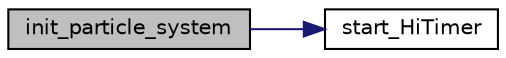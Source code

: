 digraph G
{
  edge [fontname="Helvetica",fontsize="10",labelfontname="Helvetica",labelfontsize="10"];
  node [fontname="Helvetica",fontsize="10",shape=record];
  rankdir=LR;
  Node1 [label="init_particle_system",height=0.2,width=0.4,color="black", fillcolor="grey75", style="filled" fontcolor="black"];
  Node1 -> Node2 [color="midnightblue",fontsize="10",style="solid",fontname="Helvetica"];
  Node2 [label="start_HiTimer",height=0.2,width=0.4,color="black", fillcolor="white", style="filled",URL="$n__time_8c.html#a83bf99faafa00b4a69f31a589ca712ff",tooltip="Initialize or restart from zero any N_TIME HiTimer."];
}
